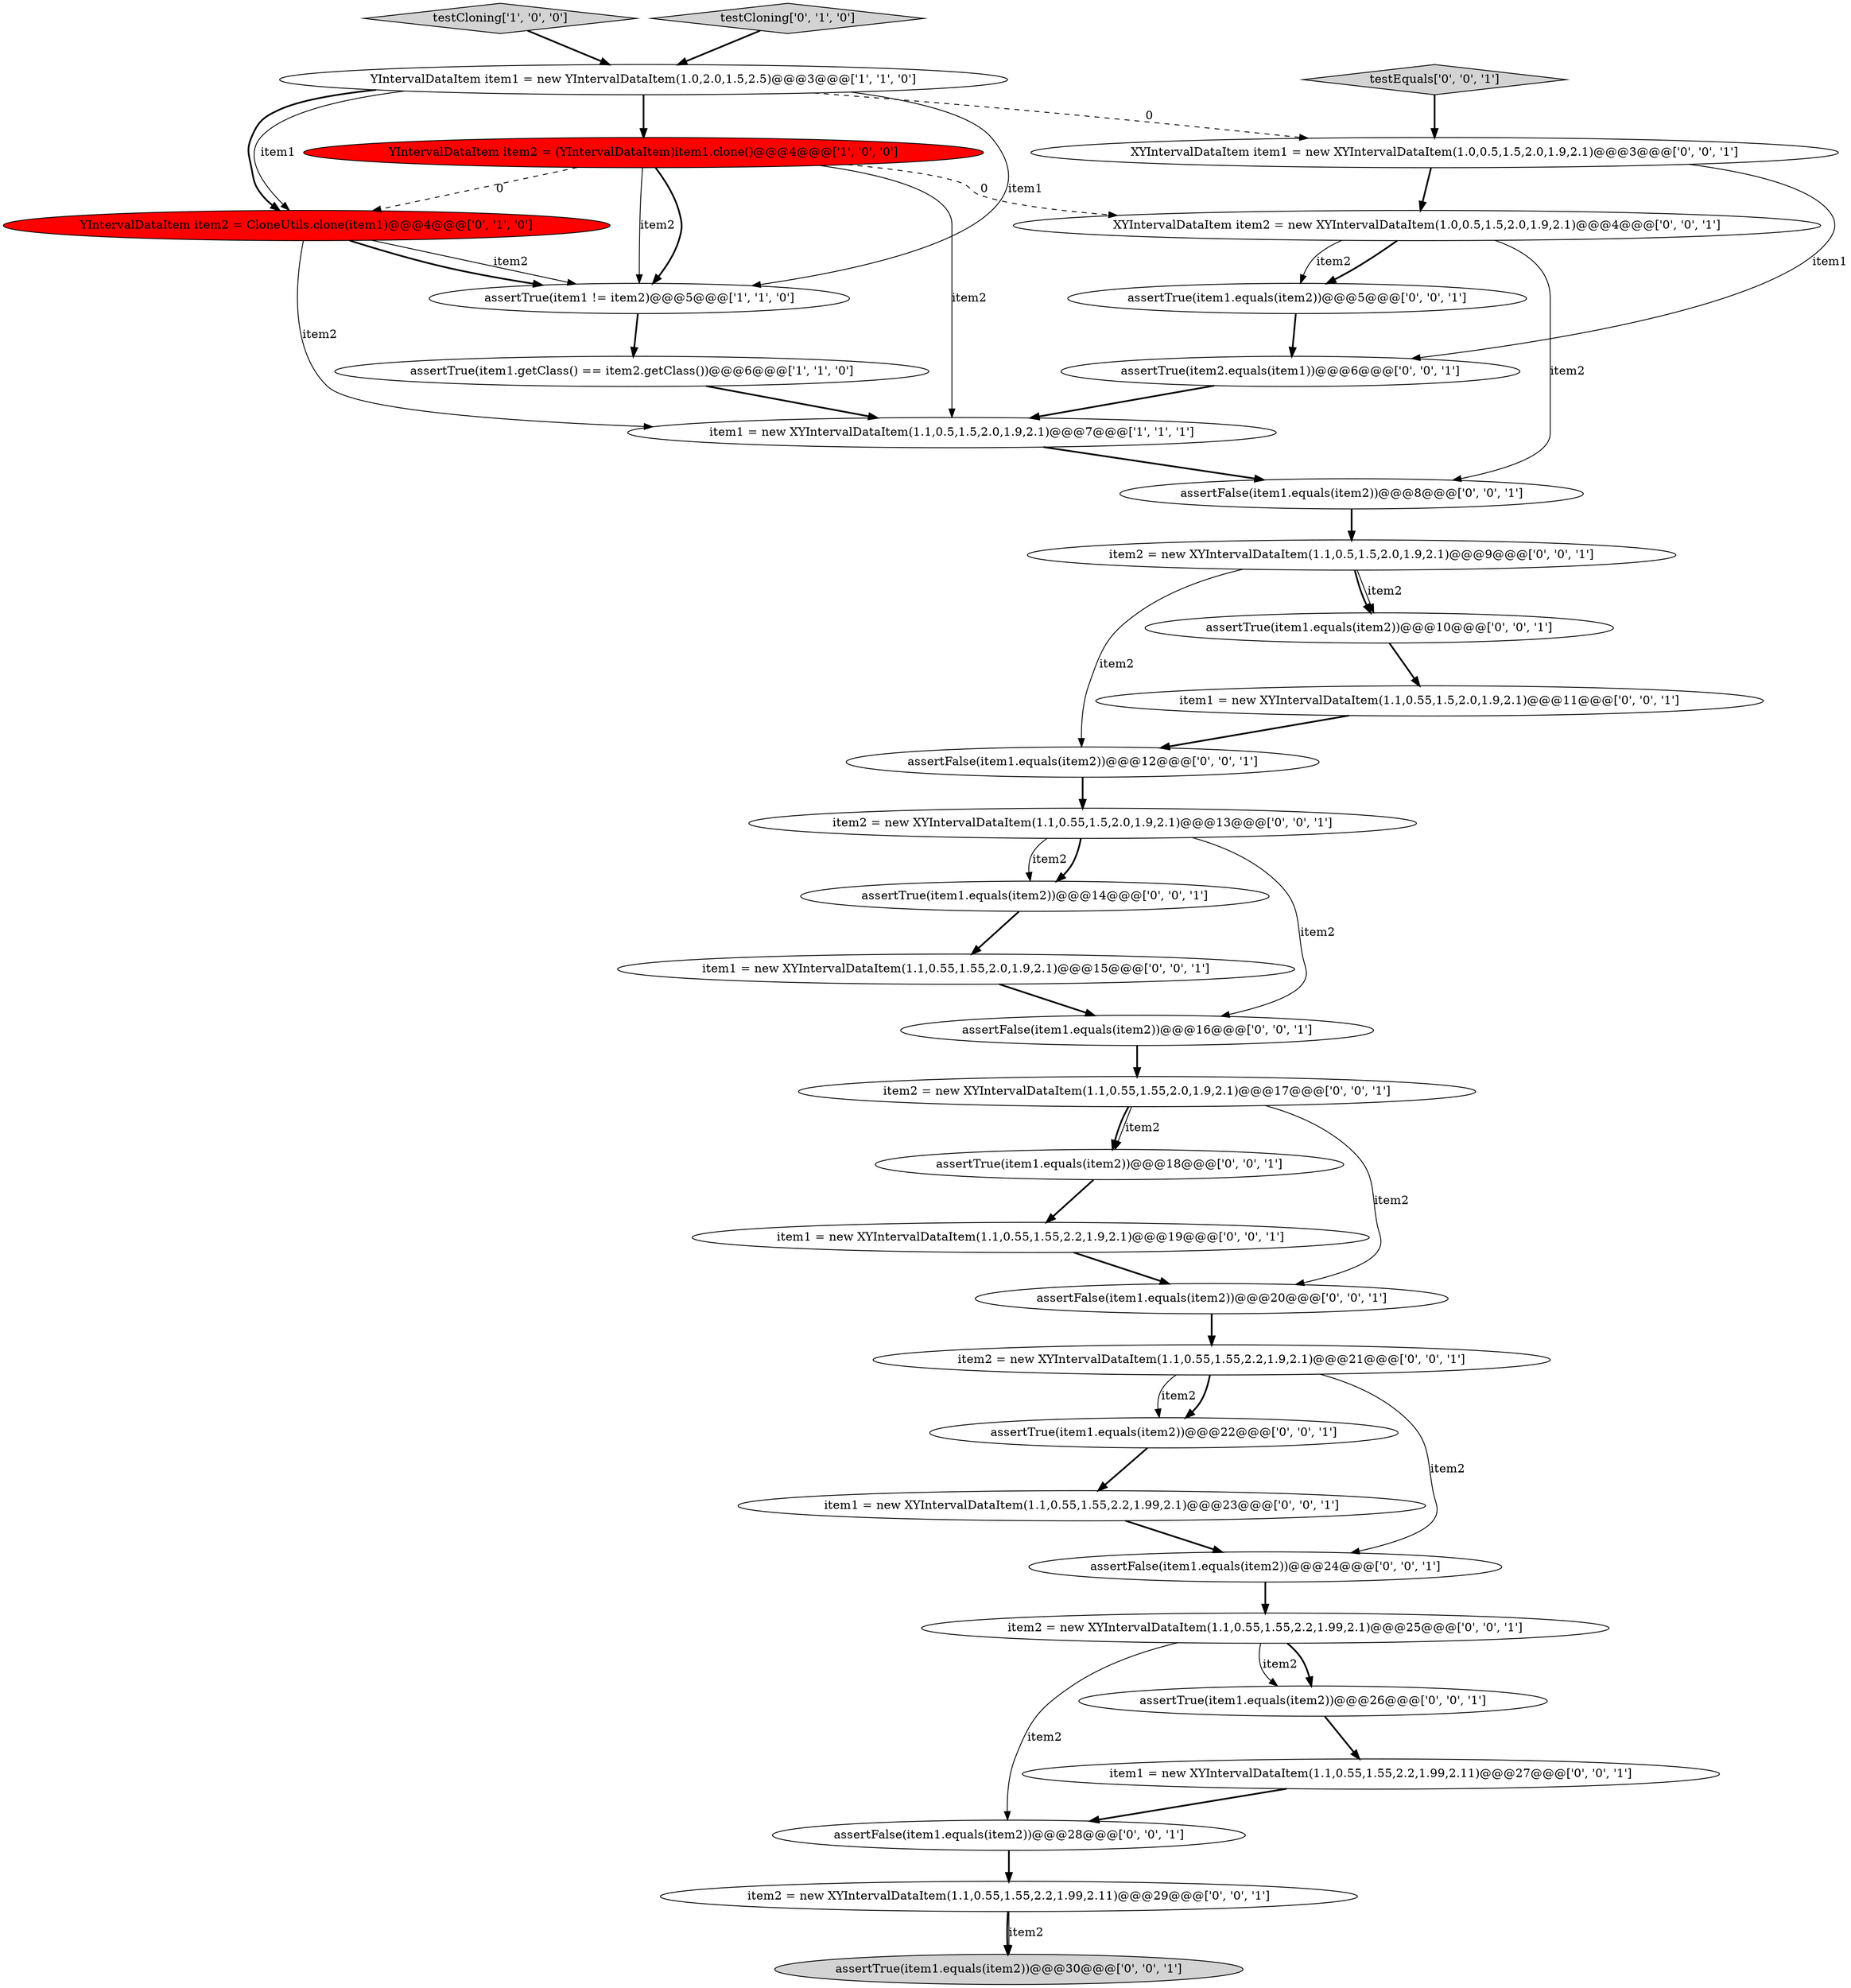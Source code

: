 digraph {
17 [style = filled, label = "item1 = new XYIntervalDataItem(1.1,0.55,1.55,2.0,1.9,2.1)@@@15@@@['0', '0', '1']", fillcolor = white, shape = ellipse image = "AAA0AAABBB3BBB"];
22 [style = filled, label = "assertTrue(item1.equals(item2))@@@22@@@['0', '0', '1']", fillcolor = white, shape = ellipse image = "AAA0AAABBB3BBB"];
1 [style = filled, label = "item1 = new XYIntervalDataItem(1.1,0.5,1.5,2.0,1.9,2.1)@@@7@@@['1', '1', '1']", fillcolor = white, shape = ellipse image = "AAA0AAABBB1BBB"];
13 [style = filled, label = "assertFalse(item1.equals(item2))@@@16@@@['0', '0', '1']", fillcolor = white, shape = ellipse image = "AAA0AAABBB3BBB"];
15 [style = filled, label = "assertFalse(item1.equals(item2))@@@28@@@['0', '0', '1']", fillcolor = white, shape = ellipse image = "AAA0AAABBB3BBB"];
10 [style = filled, label = "item1 = new XYIntervalDataItem(1.1,0.55,1.55,2.2,1.9,2.1)@@@19@@@['0', '0', '1']", fillcolor = white, shape = ellipse image = "AAA0AAABBB3BBB"];
23 [style = filled, label = "assertFalse(item1.equals(item2))@@@12@@@['0', '0', '1']", fillcolor = white, shape = ellipse image = "AAA0AAABBB3BBB"];
33 [style = filled, label = "assertFalse(item1.equals(item2))@@@20@@@['0', '0', '1']", fillcolor = white, shape = ellipse image = "AAA0AAABBB3BBB"];
7 [style = filled, label = "YIntervalDataItem item2 = CloneUtils.clone(item1)@@@4@@@['0', '1', '0']", fillcolor = red, shape = ellipse image = "AAA1AAABBB2BBB"];
9 [style = filled, label = "item1 = new XYIntervalDataItem(1.1,0.55,1.55,2.2,1.99,2.1)@@@23@@@['0', '0', '1']", fillcolor = white, shape = ellipse image = "AAA0AAABBB3BBB"];
0 [style = filled, label = "assertTrue(item1 != item2)@@@5@@@['1', '1', '0']", fillcolor = white, shape = ellipse image = "AAA0AAABBB1BBB"];
31 [style = filled, label = "item2 = new XYIntervalDataItem(1.1,0.55,1.55,2.2,1.99,2.1)@@@25@@@['0', '0', '1']", fillcolor = white, shape = ellipse image = "AAA0AAABBB3BBB"];
35 [style = filled, label = "assertTrue(item2.equals(item1))@@@6@@@['0', '0', '1']", fillcolor = white, shape = ellipse image = "AAA0AAABBB3BBB"];
21 [style = filled, label = "XYIntervalDataItem item2 = new XYIntervalDataItem(1.0,0.5,1.5,2.0,1.9,2.1)@@@4@@@['0', '0', '1']", fillcolor = white, shape = ellipse image = "AAA0AAABBB3BBB"];
11 [style = filled, label = "assertTrue(item1.equals(item2))@@@5@@@['0', '0', '1']", fillcolor = white, shape = ellipse image = "AAA0AAABBB3BBB"];
3 [style = filled, label = "testCloning['1', '0', '0']", fillcolor = lightgray, shape = diamond image = "AAA0AAABBB1BBB"];
25 [style = filled, label = "assertTrue(item1.equals(item2))@@@14@@@['0', '0', '1']", fillcolor = white, shape = ellipse image = "AAA0AAABBB3BBB"];
5 [style = filled, label = "YIntervalDataItem item2 = (YIntervalDataItem)item1.clone()@@@4@@@['1', '0', '0']", fillcolor = red, shape = ellipse image = "AAA1AAABBB1BBB"];
29 [style = filled, label = "item2 = new XYIntervalDataItem(1.1,0.55,1.55,2.0,1.9,2.1)@@@17@@@['0', '0', '1']", fillcolor = white, shape = ellipse image = "AAA0AAABBB3BBB"];
19 [style = filled, label = "XYIntervalDataItem item1 = new XYIntervalDataItem(1.0,0.5,1.5,2.0,1.9,2.1)@@@3@@@['0', '0', '1']", fillcolor = white, shape = ellipse image = "AAA0AAABBB3BBB"];
32 [style = filled, label = "assertTrue(item1.equals(item2))@@@26@@@['0', '0', '1']", fillcolor = white, shape = ellipse image = "AAA0AAABBB3BBB"];
20 [style = filled, label = "item2 = new XYIntervalDataItem(1.1,0.5,1.5,2.0,1.9,2.1)@@@9@@@['0', '0', '1']", fillcolor = white, shape = ellipse image = "AAA0AAABBB3BBB"];
24 [style = filled, label = "item2 = new XYIntervalDataItem(1.1,0.55,1.55,2.2,1.9,2.1)@@@21@@@['0', '0', '1']", fillcolor = white, shape = ellipse image = "AAA0AAABBB3BBB"];
34 [style = filled, label = "assertFalse(item1.equals(item2))@@@24@@@['0', '0', '1']", fillcolor = white, shape = ellipse image = "AAA0AAABBB3BBB"];
6 [style = filled, label = "testCloning['0', '1', '0']", fillcolor = lightgray, shape = diamond image = "AAA0AAABBB2BBB"];
16 [style = filled, label = "assertTrue(item1.equals(item2))@@@30@@@['0', '0', '1']", fillcolor = lightgray, shape = ellipse image = "AAA0AAABBB3BBB"];
12 [style = filled, label = "assertTrue(item1.equals(item2))@@@10@@@['0', '0', '1']", fillcolor = white, shape = ellipse image = "AAA0AAABBB3BBB"];
18 [style = filled, label = "testEquals['0', '0', '1']", fillcolor = lightgray, shape = diamond image = "AAA0AAABBB3BBB"];
8 [style = filled, label = "assertFalse(item1.equals(item2))@@@8@@@['0', '0', '1']", fillcolor = white, shape = ellipse image = "AAA0AAABBB3BBB"];
26 [style = filled, label = "item2 = new XYIntervalDataItem(1.1,0.55,1.55,2.2,1.99,2.11)@@@29@@@['0', '0', '1']", fillcolor = white, shape = ellipse image = "AAA0AAABBB3BBB"];
27 [style = filled, label = "item1 = new XYIntervalDataItem(1.1,0.55,1.5,2.0,1.9,2.1)@@@11@@@['0', '0', '1']", fillcolor = white, shape = ellipse image = "AAA0AAABBB3BBB"];
28 [style = filled, label = "assertTrue(item1.equals(item2))@@@18@@@['0', '0', '1']", fillcolor = white, shape = ellipse image = "AAA0AAABBB3BBB"];
14 [style = filled, label = "item2 = new XYIntervalDataItem(1.1,0.55,1.5,2.0,1.9,2.1)@@@13@@@['0', '0', '1']", fillcolor = white, shape = ellipse image = "AAA0AAABBB3BBB"];
4 [style = filled, label = "assertTrue(item1.getClass() == item2.getClass())@@@6@@@['1', '1', '0']", fillcolor = white, shape = ellipse image = "AAA0AAABBB1BBB"];
30 [style = filled, label = "item1 = new XYIntervalDataItem(1.1,0.55,1.55,2.2,1.99,2.11)@@@27@@@['0', '0', '1']", fillcolor = white, shape = ellipse image = "AAA0AAABBB3BBB"];
2 [style = filled, label = "YIntervalDataItem item1 = new YIntervalDataItem(1.0,2.0,1.5,2.5)@@@3@@@['1', '1', '0']", fillcolor = white, shape = ellipse image = "AAA0AAABBB1BBB"];
29->28 [style = solid, label="item2"];
2->0 [style = solid, label="item1"];
20->12 [style = solid, label="item2"];
2->7 [style = solid, label="item1"];
14->25 [style = bold, label=""];
7->0 [style = solid, label="item2"];
1->8 [style = bold, label=""];
2->19 [style = dashed, label="0"];
28->10 [style = bold, label=""];
21->8 [style = solid, label="item2"];
31->32 [style = bold, label=""];
29->33 [style = solid, label="item2"];
9->34 [style = bold, label=""];
22->9 [style = bold, label=""];
31->15 [style = solid, label="item2"];
18->19 [style = bold, label=""];
7->1 [style = solid, label="item2"];
34->31 [style = bold, label=""];
7->0 [style = bold, label=""];
32->30 [style = bold, label=""];
24->22 [style = bold, label=""];
25->17 [style = bold, label=""];
24->22 [style = solid, label="item2"];
11->35 [style = bold, label=""];
14->25 [style = solid, label="item2"];
15->26 [style = bold, label=""];
6->2 [style = bold, label=""];
23->14 [style = bold, label=""];
29->28 [style = bold, label=""];
20->23 [style = solid, label="item2"];
26->16 [style = bold, label=""];
31->32 [style = solid, label="item2"];
13->29 [style = bold, label=""];
24->34 [style = solid, label="item2"];
8->20 [style = bold, label=""];
35->1 [style = bold, label=""];
14->13 [style = solid, label="item2"];
3->2 [style = bold, label=""];
5->0 [style = bold, label=""];
21->11 [style = bold, label=""];
0->4 [style = bold, label=""];
33->24 [style = bold, label=""];
20->12 [style = bold, label=""];
19->35 [style = solid, label="item1"];
5->21 [style = dashed, label="0"];
5->1 [style = solid, label="item2"];
27->23 [style = bold, label=""];
4->1 [style = bold, label=""];
17->13 [style = bold, label=""];
10->33 [style = bold, label=""];
2->7 [style = bold, label=""];
5->0 [style = solid, label="item2"];
21->11 [style = solid, label="item2"];
5->7 [style = dashed, label="0"];
12->27 [style = bold, label=""];
26->16 [style = solid, label="item2"];
30->15 [style = bold, label=""];
2->5 [style = bold, label=""];
19->21 [style = bold, label=""];
}
